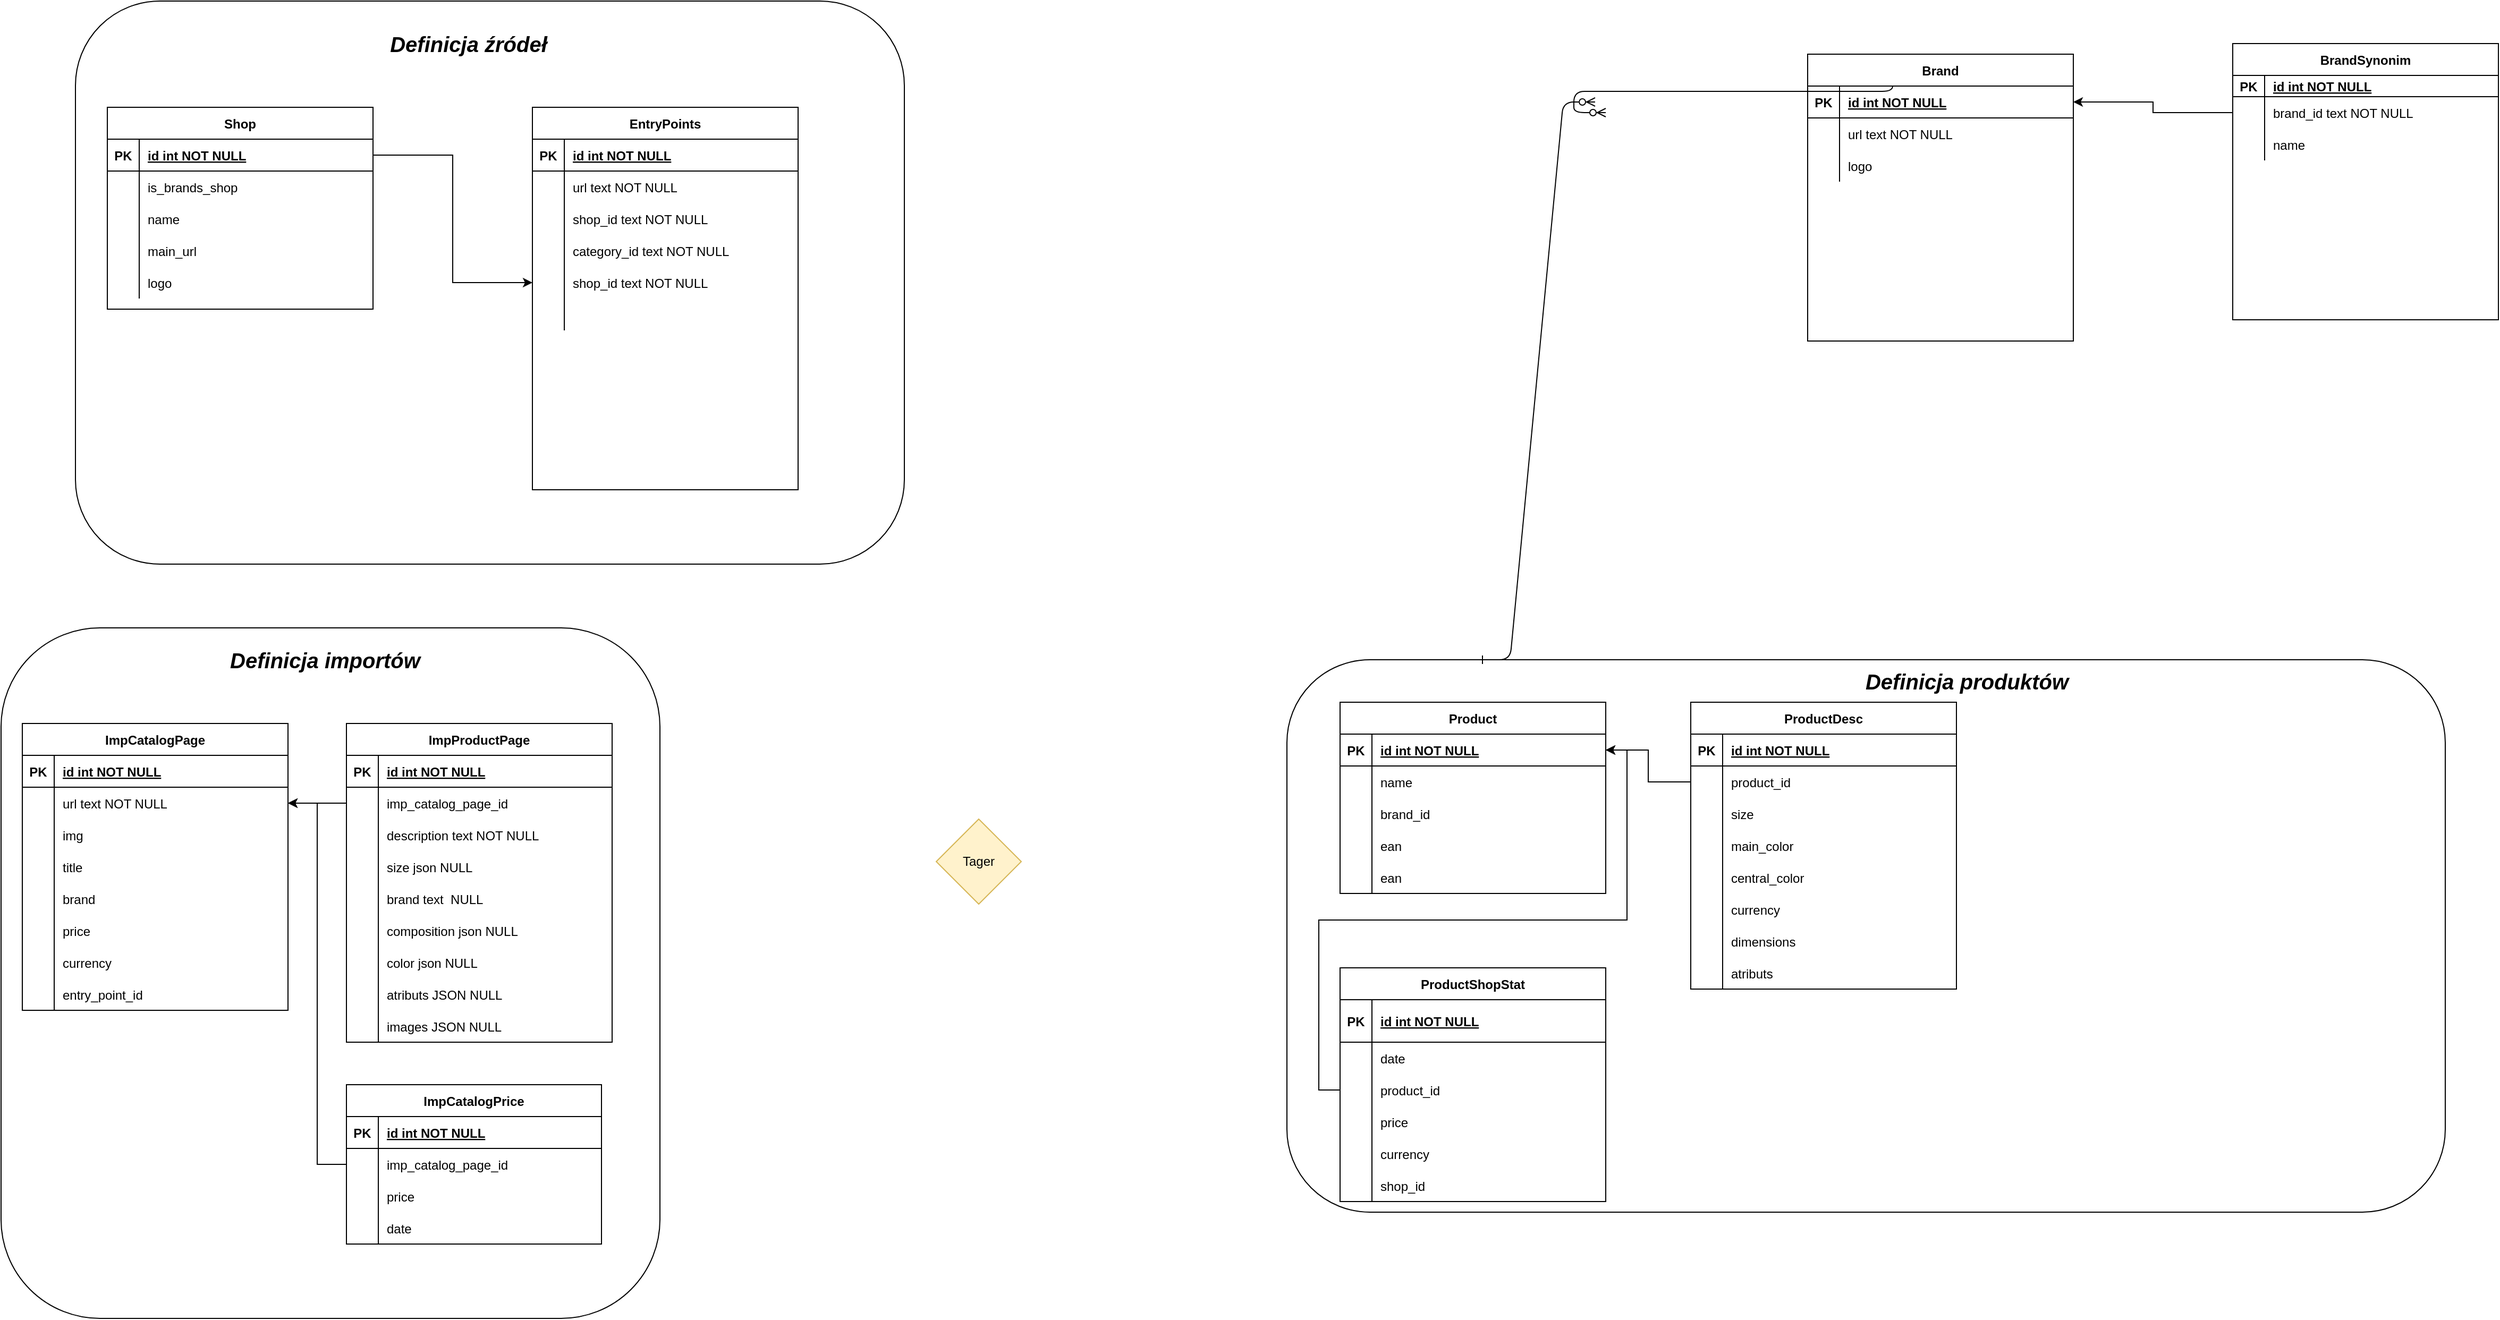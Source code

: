 <mxfile version="15.3.7" type="github">
  <diagram id="R2lEEEUBdFMjLlhIrx00" name="Page-1">
    <mxGraphModel dx="2620" dy="513" grid="1" gridSize="10" guides="1" tooltips="1" connect="1" arrows="1" fold="1" page="1" pageScale="1" pageWidth="850" pageHeight="1100" math="0" shadow="0" extFonts="Permanent Marker^https://fonts.googleapis.com/css?family=Permanent+Marker">
      <root>
        <mxCell id="0" />
        <mxCell id="1" parent="0" />
        <mxCell id="a1ID8f19kizUeE9LAfmJ-197" value="" style="rounded=1;whiteSpace=wrap;html=1;" vertex="1" parent="1">
          <mxGeometry x="160" y="720" width="1090" height="520" as="geometry" />
        </mxCell>
        <mxCell id="a1ID8f19kizUeE9LAfmJ-191" value="" style="rounded=1;whiteSpace=wrap;html=1;" vertex="1" parent="1">
          <mxGeometry x="-1050" y="690" width="620" height="650" as="geometry" />
        </mxCell>
        <mxCell id="a1ID8f19kizUeE9LAfmJ-78" value="" style="rounded=1;whiteSpace=wrap;html=1;" vertex="1" parent="1">
          <mxGeometry x="-980" y="100" width="780" height="530" as="geometry" />
        </mxCell>
        <mxCell id="C-vyLk0tnHw3VtMMgP7b-1" value="" style="edgeStyle=entityRelationEdgeStyle;endArrow=ERzeroToMany;startArrow=ERone;endFill=1;startFill=0;" parent="1" source="C-vyLk0tnHw3VtMMgP7b-24" edge="1">
          <mxGeometry width="100" height="100" relative="1" as="geometry">
            <mxPoint x="340" y="720" as="sourcePoint" />
            <mxPoint x="450" y="195" as="targetPoint" />
          </mxGeometry>
        </mxCell>
        <mxCell id="C-vyLk0tnHw3VtMMgP7b-12" value="" style="edgeStyle=entityRelationEdgeStyle;endArrow=ERzeroToMany;startArrow=ERone;endFill=1;startFill=0;" parent="1" target="C-vyLk0tnHw3VtMMgP7b-17" edge="1">
          <mxGeometry width="100" height="100" relative="1" as="geometry">
            <mxPoint x="700" y="165" as="sourcePoint" />
            <mxPoint x="460" y="205" as="targetPoint" />
          </mxGeometry>
        </mxCell>
        <mxCell id="a1ID8f19kizUeE9LAfmJ-1" value="EntryPoints" style="shape=table;startSize=30;container=1;collapsible=1;childLayout=tableLayout;fixedRows=1;rowLines=0;fontStyle=1;align=center;resizeLast=1;" vertex="1" parent="1">
          <mxGeometry x="-550" y="200" width="250" height="360" as="geometry" />
        </mxCell>
        <mxCell id="a1ID8f19kizUeE9LAfmJ-2" value="" style="shape=partialRectangle;collapsible=0;dropTarget=0;pointerEvents=0;fillColor=none;points=[[0,0.5],[1,0.5]];portConstraint=eastwest;top=0;left=0;right=0;bottom=1;" vertex="1" parent="a1ID8f19kizUeE9LAfmJ-1">
          <mxGeometry y="30" width="250" height="30" as="geometry" />
        </mxCell>
        <mxCell id="a1ID8f19kizUeE9LAfmJ-3" value="PK" style="shape=partialRectangle;overflow=hidden;connectable=0;fillColor=none;top=0;left=0;bottom=0;right=0;fontStyle=1;" vertex="1" parent="a1ID8f19kizUeE9LAfmJ-2">
          <mxGeometry width="30" height="30" as="geometry">
            <mxRectangle width="30" height="30" as="alternateBounds" />
          </mxGeometry>
        </mxCell>
        <mxCell id="a1ID8f19kizUeE9LAfmJ-4" value="id int NOT NULL " style="shape=partialRectangle;overflow=hidden;connectable=0;fillColor=none;top=0;left=0;bottom=0;right=0;align=left;spacingLeft=6;fontStyle=5;" vertex="1" parent="a1ID8f19kizUeE9LAfmJ-2">
          <mxGeometry x="30" width="220" height="30" as="geometry">
            <mxRectangle width="220" height="30" as="alternateBounds" />
          </mxGeometry>
        </mxCell>
        <mxCell id="a1ID8f19kizUeE9LAfmJ-5" value="" style="shape=partialRectangle;collapsible=0;dropTarget=0;pointerEvents=0;fillColor=none;points=[[0,0.5],[1,0.5]];portConstraint=eastwest;top=0;left=0;right=0;bottom=0;" vertex="1" parent="a1ID8f19kizUeE9LAfmJ-1">
          <mxGeometry y="60" width="250" height="30" as="geometry" />
        </mxCell>
        <mxCell id="a1ID8f19kizUeE9LAfmJ-6" value="" style="shape=partialRectangle;overflow=hidden;connectable=0;fillColor=none;top=0;left=0;bottom=0;right=0;" vertex="1" parent="a1ID8f19kizUeE9LAfmJ-5">
          <mxGeometry width="30" height="30" as="geometry">
            <mxRectangle width="30" height="30" as="alternateBounds" />
          </mxGeometry>
        </mxCell>
        <mxCell id="a1ID8f19kizUeE9LAfmJ-7" value="url text NOT NULL" style="shape=partialRectangle;overflow=hidden;connectable=0;fillColor=none;top=0;left=0;bottom=0;right=0;align=left;spacingLeft=6;" vertex="1" parent="a1ID8f19kizUeE9LAfmJ-5">
          <mxGeometry x="30" width="220" height="30" as="geometry">
            <mxRectangle width="220" height="30" as="alternateBounds" />
          </mxGeometry>
        </mxCell>
        <mxCell id="a1ID8f19kizUeE9LAfmJ-8" value="" style="shape=partialRectangle;collapsible=0;dropTarget=0;pointerEvents=0;fillColor=none;points=[[0,0.5],[1,0.5]];portConstraint=eastwest;top=0;left=0;right=0;bottom=0;" vertex="1" parent="a1ID8f19kizUeE9LAfmJ-1">
          <mxGeometry y="90" width="250" height="30" as="geometry" />
        </mxCell>
        <mxCell id="a1ID8f19kizUeE9LAfmJ-9" value="" style="shape=partialRectangle;overflow=hidden;connectable=0;fillColor=none;top=0;left=0;bottom=0;right=0;" vertex="1" parent="a1ID8f19kizUeE9LAfmJ-8">
          <mxGeometry width="30" height="30" as="geometry">
            <mxRectangle width="30" height="30" as="alternateBounds" />
          </mxGeometry>
        </mxCell>
        <mxCell id="a1ID8f19kizUeE9LAfmJ-10" value="shop_id text NOT NULL" style="shape=partialRectangle;overflow=hidden;connectable=0;fillColor=none;top=0;left=0;bottom=0;right=0;align=left;spacingLeft=6;" vertex="1" parent="a1ID8f19kizUeE9LAfmJ-8">
          <mxGeometry x="30" width="220" height="30" as="geometry">
            <mxRectangle width="220" height="30" as="alternateBounds" />
          </mxGeometry>
        </mxCell>
        <mxCell id="a1ID8f19kizUeE9LAfmJ-11" value="" style="shape=partialRectangle;collapsible=0;dropTarget=0;pointerEvents=0;fillColor=none;points=[[0,0.5],[1,0.5]];portConstraint=eastwest;top=0;left=0;right=0;bottom=0;" vertex="1" parent="a1ID8f19kizUeE9LAfmJ-1">
          <mxGeometry y="120" width="250" height="30" as="geometry" />
        </mxCell>
        <mxCell id="a1ID8f19kizUeE9LAfmJ-12" value="" style="shape=partialRectangle;overflow=hidden;connectable=0;fillColor=none;top=0;left=0;bottom=0;right=0;" vertex="1" parent="a1ID8f19kizUeE9LAfmJ-11">
          <mxGeometry width="30" height="30" as="geometry">
            <mxRectangle width="30" height="30" as="alternateBounds" />
          </mxGeometry>
        </mxCell>
        <mxCell id="a1ID8f19kizUeE9LAfmJ-13" value="category_id text NOT NULL" style="shape=partialRectangle;overflow=hidden;connectable=0;fillColor=none;top=0;left=0;bottom=0;right=0;align=left;spacingLeft=6;" vertex="1" parent="a1ID8f19kizUeE9LAfmJ-11">
          <mxGeometry x="30" width="220" height="30" as="geometry">
            <mxRectangle width="220" height="30" as="alternateBounds" />
          </mxGeometry>
        </mxCell>
        <mxCell id="a1ID8f19kizUeE9LAfmJ-66" value="" style="shape=partialRectangle;collapsible=0;dropTarget=0;pointerEvents=0;fillColor=none;points=[[0,0.5],[1,0.5]];portConstraint=eastwest;top=0;left=0;right=0;bottom=0;" vertex="1" parent="a1ID8f19kizUeE9LAfmJ-1">
          <mxGeometry y="150" width="250" height="30" as="geometry" />
        </mxCell>
        <mxCell id="a1ID8f19kizUeE9LAfmJ-67" value="" style="shape=partialRectangle;overflow=hidden;connectable=0;fillColor=none;top=0;left=0;bottom=0;right=0;" vertex="1" parent="a1ID8f19kizUeE9LAfmJ-66">
          <mxGeometry width="30" height="30" as="geometry">
            <mxRectangle width="30" height="30" as="alternateBounds" />
          </mxGeometry>
        </mxCell>
        <mxCell id="a1ID8f19kizUeE9LAfmJ-68" value="shop_id text NOT NULL" style="shape=partialRectangle;overflow=hidden;connectable=0;fillColor=none;top=0;left=0;bottom=0;right=0;align=left;spacingLeft=6;" vertex="1" parent="a1ID8f19kizUeE9LAfmJ-66">
          <mxGeometry x="30" width="220" height="30" as="geometry">
            <mxRectangle width="220" height="30" as="alternateBounds" />
          </mxGeometry>
        </mxCell>
        <mxCell id="a1ID8f19kizUeE9LAfmJ-69" value="" style="shape=partialRectangle;collapsible=0;dropTarget=0;pointerEvents=0;fillColor=none;points=[[0,0.5],[1,0.5]];portConstraint=eastwest;top=0;left=0;right=0;bottom=0;" vertex="1" parent="a1ID8f19kizUeE9LAfmJ-1">
          <mxGeometry y="180" width="250" height="30" as="geometry" />
        </mxCell>
        <mxCell id="a1ID8f19kizUeE9LAfmJ-70" value="" style="shape=partialRectangle;overflow=hidden;connectable=0;fillColor=none;top=0;left=0;bottom=0;right=0;" vertex="1" parent="a1ID8f19kizUeE9LAfmJ-69">
          <mxGeometry width="30" height="30" as="geometry">
            <mxRectangle width="30" height="30" as="alternateBounds" />
          </mxGeometry>
        </mxCell>
        <mxCell id="a1ID8f19kizUeE9LAfmJ-71" value="" style="shape=partialRectangle;overflow=hidden;connectable=0;fillColor=none;top=0;left=0;bottom=0;right=0;align=left;spacingLeft=6;" vertex="1" parent="a1ID8f19kizUeE9LAfmJ-69">
          <mxGeometry x="30" width="220" height="30" as="geometry">
            <mxRectangle width="220" height="30" as="alternateBounds" />
          </mxGeometry>
        </mxCell>
        <mxCell id="a1ID8f19kizUeE9LAfmJ-14" value="ImpCatalogPage" style="shape=table;startSize=30;container=1;collapsible=1;childLayout=tableLayout;fixedRows=1;rowLines=0;fontStyle=1;align=center;resizeLast=1;" vertex="1" parent="1">
          <mxGeometry x="-1030" y="780" width="250" height="270" as="geometry" />
        </mxCell>
        <mxCell id="a1ID8f19kizUeE9LAfmJ-15" value="" style="shape=partialRectangle;collapsible=0;dropTarget=0;pointerEvents=0;fillColor=none;points=[[0,0.5],[1,0.5]];portConstraint=eastwest;top=0;left=0;right=0;bottom=1;" vertex="1" parent="a1ID8f19kizUeE9LAfmJ-14">
          <mxGeometry y="30" width="250" height="30" as="geometry" />
        </mxCell>
        <mxCell id="a1ID8f19kizUeE9LAfmJ-16" value="PK" style="shape=partialRectangle;overflow=hidden;connectable=0;fillColor=none;top=0;left=0;bottom=0;right=0;fontStyle=1;" vertex="1" parent="a1ID8f19kizUeE9LAfmJ-15">
          <mxGeometry width="30" height="30" as="geometry">
            <mxRectangle width="30" height="30" as="alternateBounds" />
          </mxGeometry>
        </mxCell>
        <mxCell id="a1ID8f19kizUeE9LAfmJ-17" value="id int NOT NULL " style="shape=partialRectangle;overflow=hidden;connectable=0;fillColor=none;top=0;left=0;bottom=0;right=0;align=left;spacingLeft=6;fontStyle=5;" vertex="1" parent="a1ID8f19kizUeE9LAfmJ-15">
          <mxGeometry x="30" width="220" height="30" as="geometry">
            <mxRectangle width="220" height="30" as="alternateBounds" />
          </mxGeometry>
        </mxCell>
        <mxCell id="a1ID8f19kizUeE9LAfmJ-18" value="" style="shape=partialRectangle;collapsible=0;dropTarget=0;pointerEvents=0;fillColor=none;points=[[0,0.5],[1,0.5]];portConstraint=eastwest;top=0;left=0;right=0;bottom=0;" vertex="1" parent="a1ID8f19kizUeE9LAfmJ-14">
          <mxGeometry y="60" width="250" height="30" as="geometry" />
        </mxCell>
        <mxCell id="a1ID8f19kizUeE9LAfmJ-19" value="" style="shape=partialRectangle;overflow=hidden;connectable=0;fillColor=none;top=0;left=0;bottom=0;right=0;" vertex="1" parent="a1ID8f19kizUeE9LAfmJ-18">
          <mxGeometry width="30" height="30" as="geometry">
            <mxRectangle width="30" height="30" as="alternateBounds" />
          </mxGeometry>
        </mxCell>
        <mxCell id="a1ID8f19kizUeE9LAfmJ-20" value="url text NOT NULL" style="shape=partialRectangle;overflow=hidden;connectable=0;fillColor=none;top=0;left=0;bottom=0;right=0;align=left;spacingLeft=6;" vertex="1" parent="a1ID8f19kizUeE9LAfmJ-18">
          <mxGeometry x="30" width="220" height="30" as="geometry">
            <mxRectangle width="220" height="30" as="alternateBounds" />
          </mxGeometry>
        </mxCell>
        <mxCell id="a1ID8f19kizUeE9LAfmJ-21" value="" style="shape=partialRectangle;collapsible=0;dropTarget=0;pointerEvents=0;fillColor=none;points=[[0,0.5],[1,0.5]];portConstraint=eastwest;top=0;left=0;right=0;bottom=0;" vertex="1" parent="a1ID8f19kizUeE9LAfmJ-14">
          <mxGeometry y="90" width="250" height="30" as="geometry" />
        </mxCell>
        <mxCell id="a1ID8f19kizUeE9LAfmJ-22" value="" style="shape=partialRectangle;overflow=hidden;connectable=0;fillColor=none;top=0;left=0;bottom=0;right=0;" vertex="1" parent="a1ID8f19kizUeE9LAfmJ-21">
          <mxGeometry width="30" height="30" as="geometry">
            <mxRectangle width="30" height="30" as="alternateBounds" />
          </mxGeometry>
        </mxCell>
        <mxCell id="a1ID8f19kizUeE9LAfmJ-23" value="img" style="shape=partialRectangle;overflow=hidden;connectable=0;fillColor=none;top=0;left=0;bottom=0;right=0;align=left;spacingLeft=6;" vertex="1" parent="a1ID8f19kizUeE9LAfmJ-21">
          <mxGeometry x="30" width="220" height="30" as="geometry">
            <mxRectangle width="220" height="30" as="alternateBounds" />
          </mxGeometry>
        </mxCell>
        <mxCell id="a1ID8f19kizUeE9LAfmJ-24" value="" style="shape=partialRectangle;collapsible=0;dropTarget=0;pointerEvents=0;fillColor=none;points=[[0,0.5],[1,0.5]];portConstraint=eastwest;top=0;left=0;right=0;bottom=0;" vertex="1" parent="a1ID8f19kizUeE9LAfmJ-14">
          <mxGeometry y="120" width="250" height="30" as="geometry" />
        </mxCell>
        <mxCell id="a1ID8f19kizUeE9LAfmJ-25" value="" style="shape=partialRectangle;overflow=hidden;connectable=0;fillColor=none;top=0;left=0;bottom=0;right=0;" vertex="1" parent="a1ID8f19kizUeE9LAfmJ-24">
          <mxGeometry width="30" height="30" as="geometry">
            <mxRectangle width="30" height="30" as="alternateBounds" />
          </mxGeometry>
        </mxCell>
        <mxCell id="a1ID8f19kizUeE9LAfmJ-26" value="title" style="shape=partialRectangle;overflow=hidden;connectable=0;fillColor=none;top=0;left=0;bottom=0;right=0;align=left;spacingLeft=6;" vertex="1" parent="a1ID8f19kizUeE9LAfmJ-24">
          <mxGeometry x="30" width="220" height="30" as="geometry">
            <mxRectangle width="220" height="30" as="alternateBounds" />
          </mxGeometry>
        </mxCell>
        <mxCell id="a1ID8f19kizUeE9LAfmJ-121" value="" style="shape=partialRectangle;collapsible=0;dropTarget=0;pointerEvents=0;fillColor=none;points=[[0,0.5],[1,0.5]];portConstraint=eastwest;top=0;left=0;right=0;bottom=0;" vertex="1" parent="a1ID8f19kizUeE9LAfmJ-14">
          <mxGeometry y="150" width="250" height="30" as="geometry" />
        </mxCell>
        <mxCell id="a1ID8f19kizUeE9LAfmJ-122" value="" style="shape=partialRectangle;overflow=hidden;connectable=0;fillColor=none;top=0;left=0;bottom=0;right=0;" vertex="1" parent="a1ID8f19kizUeE9LAfmJ-121">
          <mxGeometry width="30" height="30" as="geometry">
            <mxRectangle width="30" height="30" as="alternateBounds" />
          </mxGeometry>
        </mxCell>
        <mxCell id="a1ID8f19kizUeE9LAfmJ-123" value="brand" style="shape=partialRectangle;overflow=hidden;connectable=0;fillColor=none;top=0;left=0;bottom=0;right=0;align=left;spacingLeft=6;" vertex="1" parent="a1ID8f19kizUeE9LAfmJ-121">
          <mxGeometry x="30" width="220" height="30" as="geometry">
            <mxRectangle width="220" height="30" as="alternateBounds" />
          </mxGeometry>
        </mxCell>
        <mxCell id="a1ID8f19kizUeE9LAfmJ-124" value="" style="shape=partialRectangle;collapsible=0;dropTarget=0;pointerEvents=0;fillColor=none;points=[[0,0.5],[1,0.5]];portConstraint=eastwest;top=0;left=0;right=0;bottom=0;" vertex="1" parent="a1ID8f19kizUeE9LAfmJ-14">
          <mxGeometry y="180" width="250" height="30" as="geometry" />
        </mxCell>
        <mxCell id="a1ID8f19kizUeE9LAfmJ-125" value="" style="shape=partialRectangle;overflow=hidden;connectable=0;fillColor=none;top=0;left=0;bottom=0;right=0;" vertex="1" parent="a1ID8f19kizUeE9LAfmJ-124">
          <mxGeometry width="30" height="30" as="geometry">
            <mxRectangle width="30" height="30" as="alternateBounds" />
          </mxGeometry>
        </mxCell>
        <mxCell id="a1ID8f19kizUeE9LAfmJ-126" value="price" style="shape=partialRectangle;overflow=hidden;connectable=0;fillColor=none;top=0;left=0;bottom=0;right=0;align=left;spacingLeft=6;" vertex="1" parent="a1ID8f19kizUeE9LAfmJ-124">
          <mxGeometry x="30" width="220" height="30" as="geometry">
            <mxRectangle width="220" height="30" as="alternateBounds" />
          </mxGeometry>
        </mxCell>
        <mxCell id="a1ID8f19kizUeE9LAfmJ-127" value="" style="shape=partialRectangle;collapsible=0;dropTarget=0;pointerEvents=0;fillColor=none;points=[[0,0.5],[1,0.5]];portConstraint=eastwest;top=0;left=0;right=0;bottom=0;" vertex="1" parent="a1ID8f19kizUeE9LAfmJ-14">
          <mxGeometry y="210" width="250" height="30" as="geometry" />
        </mxCell>
        <mxCell id="a1ID8f19kizUeE9LAfmJ-128" value="" style="shape=partialRectangle;overflow=hidden;connectable=0;fillColor=none;top=0;left=0;bottom=0;right=0;" vertex="1" parent="a1ID8f19kizUeE9LAfmJ-127">
          <mxGeometry width="30" height="30" as="geometry">
            <mxRectangle width="30" height="30" as="alternateBounds" />
          </mxGeometry>
        </mxCell>
        <mxCell id="a1ID8f19kizUeE9LAfmJ-129" value="currency" style="shape=partialRectangle;overflow=hidden;connectable=0;fillColor=none;top=0;left=0;bottom=0;right=0;align=left;spacingLeft=6;" vertex="1" parent="a1ID8f19kizUeE9LAfmJ-127">
          <mxGeometry x="30" width="220" height="30" as="geometry">
            <mxRectangle width="220" height="30" as="alternateBounds" />
          </mxGeometry>
        </mxCell>
        <mxCell id="a1ID8f19kizUeE9LAfmJ-130" value="" style="shape=partialRectangle;collapsible=0;dropTarget=0;pointerEvents=0;fillColor=none;points=[[0,0.5],[1,0.5]];portConstraint=eastwest;top=0;left=0;right=0;bottom=0;" vertex="1" parent="a1ID8f19kizUeE9LAfmJ-14">
          <mxGeometry y="240" width="250" height="30" as="geometry" />
        </mxCell>
        <mxCell id="a1ID8f19kizUeE9LAfmJ-131" value="" style="shape=partialRectangle;overflow=hidden;connectable=0;fillColor=none;top=0;left=0;bottom=0;right=0;" vertex="1" parent="a1ID8f19kizUeE9LAfmJ-130">
          <mxGeometry width="30" height="30" as="geometry">
            <mxRectangle width="30" height="30" as="alternateBounds" />
          </mxGeometry>
        </mxCell>
        <mxCell id="a1ID8f19kizUeE9LAfmJ-132" value="entry_point_id" style="shape=partialRectangle;overflow=hidden;connectable=0;fillColor=none;top=0;left=0;bottom=0;right=0;align=left;spacingLeft=6;" vertex="1" parent="a1ID8f19kizUeE9LAfmJ-130">
          <mxGeometry x="30" width="220" height="30" as="geometry">
            <mxRectangle width="220" height="30" as="alternateBounds" />
          </mxGeometry>
        </mxCell>
        <mxCell id="a1ID8f19kizUeE9LAfmJ-27" value="Brand" style="shape=table;startSize=30;container=1;collapsible=1;childLayout=tableLayout;fixedRows=1;rowLines=0;fontStyle=1;align=center;resizeLast=1;" vertex="1" parent="1">
          <mxGeometry x="650" y="150" width="250" height="270" as="geometry" />
        </mxCell>
        <mxCell id="a1ID8f19kizUeE9LAfmJ-28" value="" style="shape=partialRectangle;collapsible=0;dropTarget=0;pointerEvents=0;fillColor=none;points=[[0,0.5],[1,0.5]];portConstraint=eastwest;top=0;left=0;right=0;bottom=1;" vertex="1" parent="a1ID8f19kizUeE9LAfmJ-27">
          <mxGeometry y="30" width="250" height="30" as="geometry" />
        </mxCell>
        <mxCell id="a1ID8f19kizUeE9LAfmJ-29" value="PK" style="shape=partialRectangle;overflow=hidden;connectable=0;fillColor=none;top=0;left=0;bottom=0;right=0;fontStyle=1;" vertex="1" parent="a1ID8f19kizUeE9LAfmJ-28">
          <mxGeometry width="30" height="30" as="geometry">
            <mxRectangle width="30" height="30" as="alternateBounds" />
          </mxGeometry>
        </mxCell>
        <mxCell id="a1ID8f19kizUeE9LAfmJ-30" value="id int NOT NULL " style="shape=partialRectangle;overflow=hidden;connectable=0;fillColor=none;top=0;left=0;bottom=0;right=0;align=left;spacingLeft=6;fontStyle=5;" vertex="1" parent="a1ID8f19kizUeE9LAfmJ-28">
          <mxGeometry x="30" width="220" height="30" as="geometry">
            <mxRectangle width="220" height="30" as="alternateBounds" />
          </mxGeometry>
        </mxCell>
        <mxCell id="a1ID8f19kizUeE9LAfmJ-31" value="" style="shape=partialRectangle;collapsible=0;dropTarget=0;pointerEvents=0;fillColor=none;points=[[0,0.5],[1,0.5]];portConstraint=eastwest;top=0;left=0;right=0;bottom=0;" vertex="1" parent="a1ID8f19kizUeE9LAfmJ-27">
          <mxGeometry y="60" width="250" height="30" as="geometry" />
        </mxCell>
        <mxCell id="a1ID8f19kizUeE9LAfmJ-32" value="" style="shape=partialRectangle;overflow=hidden;connectable=0;fillColor=none;top=0;left=0;bottom=0;right=0;" vertex="1" parent="a1ID8f19kizUeE9LAfmJ-31">
          <mxGeometry width="30" height="30" as="geometry">
            <mxRectangle width="30" height="30" as="alternateBounds" />
          </mxGeometry>
        </mxCell>
        <mxCell id="a1ID8f19kizUeE9LAfmJ-33" value="url text NOT NULL" style="shape=partialRectangle;overflow=hidden;connectable=0;fillColor=none;top=0;left=0;bottom=0;right=0;align=left;spacingLeft=6;" vertex="1" parent="a1ID8f19kizUeE9LAfmJ-31">
          <mxGeometry x="30" width="220" height="30" as="geometry">
            <mxRectangle width="220" height="30" as="alternateBounds" />
          </mxGeometry>
        </mxCell>
        <mxCell id="a1ID8f19kizUeE9LAfmJ-34" value="" style="shape=partialRectangle;collapsible=0;dropTarget=0;pointerEvents=0;fillColor=none;points=[[0,0.5],[1,0.5]];portConstraint=eastwest;top=0;left=0;right=0;bottom=0;" vertex="1" parent="a1ID8f19kizUeE9LAfmJ-27">
          <mxGeometry y="90" width="250" height="30" as="geometry" />
        </mxCell>
        <mxCell id="a1ID8f19kizUeE9LAfmJ-35" value="" style="shape=partialRectangle;overflow=hidden;connectable=0;fillColor=none;top=0;left=0;bottom=0;right=0;" vertex="1" parent="a1ID8f19kizUeE9LAfmJ-34">
          <mxGeometry width="30" height="30" as="geometry">
            <mxRectangle width="30" height="30" as="alternateBounds" />
          </mxGeometry>
        </mxCell>
        <mxCell id="a1ID8f19kizUeE9LAfmJ-36" value="logo" style="shape=partialRectangle;overflow=hidden;connectable=0;fillColor=none;top=0;left=0;bottom=0;right=0;align=left;spacingLeft=6;" vertex="1" parent="a1ID8f19kizUeE9LAfmJ-34">
          <mxGeometry x="30" width="220" height="30" as="geometry">
            <mxRectangle width="220" height="30" as="alternateBounds" />
          </mxGeometry>
        </mxCell>
        <mxCell id="a1ID8f19kizUeE9LAfmJ-44" value="BrandSynonim" style="shape=table;startSize=30;container=1;collapsible=1;childLayout=tableLayout;fixedRows=1;rowLines=0;fontStyle=1;align=center;resizeLast=1;" vertex="1" parent="1">
          <mxGeometry x="1050" y="140" width="250" height="260" as="geometry" />
        </mxCell>
        <mxCell id="a1ID8f19kizUeE9LAfmJ-45" value="" style="shape=partialRectangle;collapsible=0;dropTarget=0;pointerEvents=0;fillColor=none;points=[[0,0.5],[1,0.5]];portConstraint=eastwest;top=0;left=0;right=0;bottom=1;" vertex="1" parent="a1ID8f19kizUeE9LAfmJ-44">
          <mxGeometry y="30" width="250" height="20" as="geometry" />
        </mxCell>
        <mxCell id="a1ID8f19kizUeE9LAfmJ-46" value="PK" style="shape=partialRectangle;overflow=hidden;connectable=0;fillColor=none;top=0;left=0;bottom=0;right=0;fontStyle=1;" vertex="1" parent="a1ID8f19kizUeE9LAfmJ-45">
          <mxGeometry width="30" height="20" as="geometry">
            <mxRectangle width="30" height="20" as="alternateBounds" />
          </mxGeometry>
        </mxCell>
        <mxCell id="a1ID8f19kizUeE9LAfmJ-47" value="id int NOT NULL " style="shape=partialRectangle;overflow=hidden;connectable=0;fillColor=none;top=0;left=0;bottom=0;right=0;align=left;spacingLeft=6;fontStyle=5;" vertex="1" parent="a1ID8f19kizUeE9LAfmJ-45">
          <mxGeometry x="30" width="220" height="20" as="geometry">
            <mxRectangle width="220" height="20" as="alternateBounds" />
          </mxGeometry>
        </mxCell>
        <mxCell id="a1ID8f19kizUeE9LAfmJ-48" value="" style="shape=partialRectangle;collapsible=0;dropTarget=0;pointerEvents=0;fillColor=none;points=[[0,0.5],[1,0.5]];portConstraint=eastwest;top=0;left=0;right=0;bottom=0;" vertex="1" parent="a1ID8f19kizUeE9LAfmJ-44">
          <mxGeometry y="50" width="250" height="30" as="geometry" />
        </mxCell>
        <mxCell id="a1ID8f19kizUeE9LAfmJ-49" value="" style="shape=partialRectangle;overflow=hidden;connectable=0;fillColor=none;top=0;left=0;bottom=0;right=0;" vertex="1" parent="a1ID8f19kizUeE9LAfmJ-48">
          <mxGeometry width="30" height="30" as="geometry">
            <mxRectangle width="30" height="30" as="alternateBounds" />
          </mxGeometry>
        </mxCell>
        <mxCell id="a1ID8f19kizUeE9LAfmJ-50" value="brand_id text NOT NULL" style="shape=partialRectangle;overflow=hidden;connectable=0;fillColor=none;top=0;left=0;bottom=0;right=0;align=left;spacingLeft=6;" vertex="1" parent="a1ID8f19kizUeE9LAfmJ-48">
          <mxGeometry x="30" width="220" height="30" as="geometry">
            <mxRectangle width="220" height="30" as="alternateBounds" />
          </mxGeometry>
        </mxCell>
        <mxCell id="a1ID8f19kizUeE9LAfmJ-51" value="" style="shape=partialRectangle;collapsible=0;dropTarget=0;pointerEvents=0;fillColor=none;points=[[0,0.5],[1,0.5]];portConstraint=eastwest;top=0;left=0;right=0;bottom=0;" vertex="1" parent="a1ID8f19kizUeE9LAfmJ-44">
          <mxGeometry y="80" width="250" height="30" as="geometry" />
        </mxCell>
        <mxCell id="a1ID8f19kizUeE9LAfmJ-52" value="" style="shape=partialRectangle;overflow=hidden;connectable=0;fillColor=none;top=0;left=0;bottom=0;right=0;" vertex="1" parent="a1ID8f19kizUeE9LAfmJ-51">
          <mxGeometry width="30" height="30" as="geometry">
            <mxRectangle width="30" height="30" as="alternateBounds" />
          </mxGeometry>
        </mxCell>
        <mxCell id="a1ID8f19kizUeE9LAfmJ-53" value="name" style="shape=partialRectangle;overflow=hidden;connectable=0;fillColor=none;top=0;left=0;bottom=0;right=0;align=left;spacingLeft=6;" vertex="1" parent="a1ID8f19kizUeE9LAfmJ-51">
          <mxGeometry x="30" width="220" height="30" as="geometry">
            <mxRectangle width="220" height="30" as="alternateBounds" />
          </mxGeometry>
        </mxCell>
        <mxCell id="a1ID8f19kizUeE9LAfmJ-54" style="edgeStyle=orthogonalEdgeStyle;rounded=0;orthogonalLoop=1;jettySize=auto;html=1;entryX=1;entryY=0.5;entryDx=0;entryDy=0;" edge="1" parent="1" source="a1ID8f19kizUeE9LAfmJ-48" target="a1ID8f19kizUeE9LAfmJ-28">
          <mxGeometry relative="1" as="geometry" />
        </mxCell>
        <mxCell id="a1ID8f19kizUeE9LAfmJ-55" value="Shop" style="shape=table;startSize=30;container=1;collapsible=1;childLayout=tableLayout;fixedRows=1;rowLines=0;fontStyle=1;align=center;resizeLast=1;" vertex="1" parent="1">
          <mxGeometry x="-950" y="200" width="250" height="190" as="geometry" />
        </mxCell>
        <mxCell id="a1ID8f19kizUeE9LAfmJ-56" value="" style="shape=partialRectangle;collapsible=0;dropTarget=0;pointerEvents=0;fillColor=none;points=[[0,0.5],[1,0.5]];portConstraint=eastwest;top=0;left=0;right=0;bottom=1;" vertex="1" parent="a1ID8f19kizUeE9LAfmJ-55">
          <mxGeometry y="30" width="250" height="30" as="geometry" />
        </mxCell>
        <mxCell id="a1ID8f19kizUeE9LAfmJ-57" value="PK" style="shape=partialRectangle;overflow=hidden;connectable=0;fillColor=none;top=0;left=0;bottom=0;right=0;fontStyle=1;" vertex="1" parent="a1ID8f19kizUeE9LAfmJ-56">
          <mxGeometry width="30" height="30" as="geometry">
            <mxRectangle width="30" height="30" as="alternateBounds" />
          </mxGeometry>
        </mxCell>
        <mxCell id="a1ID8f19kizUeE9LAfmJ-58" value="id int NOT NULL " style="shape=partialRectangle;overflow=hidden;connectable=0;fillColor=none;top=0;left=0;bottom=0;right=0;align=left;spacingLeft=6;fontStyle=5;" vertex="1" parent="a1ID8f19kizUeE9LAfmJ-56">
          <mxGeometry x="30" width="220" height="30" as="geometry">
            <mxRectangle width="220" height="30" as="alternateBounds" />
          </mxGeometry>
        </mxCell>
        <mxCell id="a1ID8f19kizUeE9LAfmJ-59" value="" style="shape=partialRectangle;collapsible=0;dropTarget=0;pointerEvents=0;fillColor=none;points=[[0,0.5],[1,0.5]];portConstraint=eastwest;top=0;left=0;right=0;bottom=0;" vertex="1" parent="a1ID8f19kizUeE9LAfmJ-55">
          <mxGeometry y="60" width="250" height="30" as="geometry" />
        </mxCell>
        <mxCell id="a1ID8f19kizUeE9LAfmJ-60" value="" style="shape=partialRectangle;overflow=hidden;connectable=0;fillColor=none;top=0;left=0;bottom=0;right=0;" vertex="1" parent="a1ID8f19kizUeE9LAfmJ-59">
          <mxGeometry width="30" height="30" as="geometry">
            <mxRectangle width="30" height="30" as="alternateBounds" />
          </mxGeometry>
        </mxCell>
        <mxCell id="a1ID8f19kizUeE9LAfmJ-61" value="is_brands_shop" style="shape=partialRectangle;overflow=hidden;connectable=0;fillColor=none;top=0;left=0;bottom=0;right=0;align=left;spacingLeft=6;" vertex="1" parent="a1ID8f19kizUeE9LAfmJ-59">
          <mxGeometry x="30" width="220" height="30" as="geometry">
            <mxRectangle width="220" height="30" as="alternateBounds" />
          </mxGeometry>
        </mxCell>
        <mxCell id="a1ID8f19kizUeE9LAfmJ-62" value="" style="shape=partialRectangle;collapsible=0;dropTarget=0;pointerEvents=0;fillColor=none;points=[[0,0.5],[1,0.5]];portConstraint=eastwest;top=0;left=0;right=0;bottom=0;" vertex="1" parent="a1ID8f19kizUeE9LAfmJ-55">
          <mxGeometry y="90" width="250" height="30" as="geometry" />
        </mxCell>
        <mxCell id="a1ID8f19kizUeE9LAfmJ-63" value="" style="shape=partialRectangle;overflow=hidden;connectable=0;fillColor=none;top=0;left=0;bottom=0;right=0;" vertex="1" parent="a1ID8f19kizUeE9LAfmJ-62">
          <mxGeometry width="30" height="30" as="geometry">
            <mxRectangle width="30" height="30" as="alternateBounds" />
          </mxGeometry>
        </mxCell>
        <mxCell id="a1ID8f19kizUeE9LAfmJ-64" value="name" style="shape=partialRectangle;overflow=hidden;connectable=0;fillColor=none;top=0;left=0;bottom=0;right=0;align=left;spacingLeft=6;" vertex="1" parent="a1ID8f19kizUeE9LAfmJ-62">
          <mxGeometry x="30" width="220" height="30" as="geometry">
            <mxRectangle width="220" height="30" as="alternateBounds" />
          </mxGeometry>
        </mxCell>
        <mxCell id="a1ID8f19kizUeE9LAfmJ-72" value="" style="shape=partialRectangle;collapsible=0;dropTarget=0;pointerEvents=0;fillColor=none;points=[[0,0.5],[1,0.5]];portConstraint=eastwest;top=0;left=0;right=0;bottom=0;" vertex="1" parent="a1ID8f19kizUeE9LAfmJ-55">
          <mxGeometry y="120" width="250" height="30" as="geometry" />
        </mxCell>
        <mxCell id="a1ID8f19kizUeE9LAfmJ-73" value="" style="shape=partialRectangle;overflow=hidden;connectable=0;fillColor=none;top=0;left=0;bottom=0;right=0;" vertex="1" parent="a1ID8f19kizUeE9LAfmJ-72">
          <mxGeometry width="30" height="30" as="geometry">
            <mxRectangle width="30" height="30" as="alternateBounds" />
          </mxGeometry>
        </mxCell>
        <mxCell id="a1ID8f19kizUeE9LAfmJ-74" value="main_url" style="shape=partialRectangle;overflow=hidden;connectable=0;fillColor=none;top=0;left=0;bottom=0;right=0;align=left;spacingLeft=6;" vertex="1" parent="a1ID8f19kizUeE9LAfmJ-72">
          <mxGeometry x="30" width="220" height="30" as="geometry">
            <mxRectangle width="220" height="30" as="alternateBounds" />
          </mxGeometry>
        </mxCell>
        <mxCell id="a1ID8f19kizUeE9LAfmJ-75" value="" style="shape=partialRectangle;collapsible=0;dropTarget=0;pointerEvents=0;fillColor=none;points=[[0,0.5],[1,0.5]];portConstraint=eastwest;top=0;left=0;right=0;bottom=0;" vertex="1" parent="a1ID8f19kizUeE9LAfmJ-55">
          <mxGeometry y="150" width="250" height="30" as="geometry" />
        </mxCell>
        <mxCell id="a1ID8f19kizUeE9LAfmJ-76" value="" style="shape=partialRectangle;overflow=hidden;connectable=0;fillColor=none;top=0;left=0;bottom=0;right=0;" vertex="1" parent="a1ID8f19kizUeE9LAfmJ-75">
          <mxGeometry width="30" height="30" as="geometry">
            <mxRectangle width="30" height="30" as="alternateBounds" />
          </mxGeometry>
        </mxCell>
        <mxCell id="a1ID8f19kizUeE9LAfmJ-77" value="logo" style="shape=partialRectangle;overflow=hidden;connectable=0;fillColor=none;top=0;left=0;bottom=0;right=0;align=left;spacingLeft=6;" vertex="1" parent="a1ID8f19kizUeE9LAfmJ-75">
          <mxGeometry x="30" width="220" height="30" as="geometry">
            <mxRectangle width="220" height="30" as="alternateBounds" />
          </mxGeometry>
        </mxCell>
        <mxCell id="a1ID8f19kizUeE9LAfmJ-65" style="edgeStyle=orthogonalEdgeStyle;rounded=0;orthogonalLoop=1;jettySize=auto;html=1;entryX=0;entryY=0.5;entryDx=0;entryDy=0;" edge="1" parent="1" source="a1ID8f19kizUeE9LAfmJ-56" target="a1ID8f19kizUeE9LAfmJ-66">
          <mxGeometry relative="1" as="geometry">
            <mxPoint x="-260" y="120" as="targetPoint" />
          </mxGeometry>
        </mxCell>
        <mxCell id="a1ID8f19kizUeE9LAfmJ-79" value="&lt;b&gt;&lt;i&gt;&lt;font style=&quot;font-size: 20px&quot;&gt;Definicja źródeł&lt;/font&gt;&lt;/i&gt;&lt;/b&gt;" style="text;html=1;strokeColor=none;fillColor=none;align=center;verticalAlign=middle;whiteSpace=wrap;rounded=0;" vertex="1" parent="1">
          <mxGeometry x="-690" y="130" width="160" height="20" as="geometry" />
        </mxCell>
        <mxCell id="a1ID8f19kizUeE9LAfmJ-80" value="Product" style="shape=table;startSize=30;container=1;collapsible=1;childLayout=tableLayout;fixedRows=1;rowLines=0;fontStyle=1;align=center;resizeLast=1;" vertex="1" parent="1">
          <mxGeometry x="210" y="760" width="250" height="180.0" as="geometry" />
        </mxCell>
        <mxCell id="a1ID8f19kizUeE9LAfmJ-81" value="" style="shape=partialRectangle;collapsible=0;dropTarget=0;pointerEvents=0;fillColor=none;points=[[0,0.5],[1,0.5]];portConstraint=eastwest;top=0;left=0;right=0;bottom=1;" vertex="1" parent="a1ID8f19kizUeE9LAfmJ-80">
          <mxGeometry y="30" width="250" height="30" as="geometry" />
        </mxCell>
        <mxCell id="a1ID8f19kizUeE9LAfmJ-82" value="PK" style="shape=partialRectangle;overflow=hidden;connectable=0;fillColor=none;top=0;left=0;bottom=0;right=0;fontStyle=1;" vertex="1" parent="a1ID8f19kizUeE9LAfmJ-81">
          <mxGeometry width="30" height="30" as="geometry">
            <mxRectangle width="30" height="30" as="alternateBounds" />
          </mxGeometry>
        </mxCell>
        <mxCell id="a1ID8f19kizUeE9LAfmJ-83" value="id int NOT NULL " style="shape=partialRectangle;overflow=hidden;connectable=0;fillColor=none;top=0;left=0;bottom=0;right=0;align=left;spacingLeft=6;fontStyle=5;" vertex="1" parent="a1ID8f19kizUeE9LAfmJ-81">
          <mxGeometry x="30" width="220" height="30" as="geometry">
            <mxRectangle width="220" height="30" as="alternateBounds" />
          </mxGeometry>
        </mxCell>
        <mxCell id="a1ID8f19kizUeE9LAfmJ-84" value="" style="shape=partialRectangle;collapsible=0;dropTarget=0;pointerEvents=0;fillColor=none;points=[[0,0.5],[1,0.5]];portConstraint=eastwest;top=0;left=0;right=0;bottom=0;" vertex="1" parent="a1ID8f19kizUeE9LAfmJ-80">
          <mxGeometry y="60" width="250" height="30" as="geometry" />
        </mxCell>
        <mxCell id="a1ID8f19kizUeE9LAfmJ-85" value="" style="shape=partialRectangle;overflow=hidden;connectable=0;fillColor=none;top=0;left=0;bottom=0;right=0;" vertex="1" parent="a1ID8f19kizUeE9LAfmJ-84">
          <mxGeometry width="30" height="30" as="geometry">
            <mxRectangle width="30" height="30" as="alternateBounds" />
          </mxGeometry>
        </mxCell>
        <mxCell id="a1ID8f19kizUeE9LAfmJ-86" value="name" style="shape=partialRectangle;overflow=hidden;connectable=0;fillColor=none;top=0;left=0;bottom=0;right=0;align=left;spacingLeft=6;" vertex="1" parent="a1ID8f19kizUeE9LAfmJ-84">
          <mxGeometry x="30" width="220" height="30" as="geometry">
            <mxRectangle width="220" height="30" as="alternateBounds" />
          </mxGeometry>
        </mxCell>
        <mxCell id="a1ID8f19kizUeE9LAfmJ-93" value="" style="shape=partialRectangle;collapsible=0;dropTarget=0;pointerEvents=0;fillColor=none;points=[[0,0.5],[1,0.5]];portConstraint=eastwest;top=0;left=0;right=0;bottom=0;" vertex="1" parent="a1ID8f19kizUeE9LAfmJ-80">
          <mxGeometry y="90" width="250" height="30" as="geometry" />
        </mxCell>
        <mxCell id="a1ID8f19kizUeE9LAfmJ-94" value="" style="shape=partialRectangle;overflow=hidden;connectable=0;fillColor=none;top=0;left=0;bottom=0;right=0;" vertex="1" parent="a1ID8f19kizUeE9LAfmJ-93">
          <mxGeometry width="30" height="30" as="geometry">
            <mxRectangle width="30" height="30" as="alternateBounds" />
          </mxGeometry>
        </mxCell>
        <mxCell id="a1ID8f19kizUeE9LAfmJ-95" value="brand_id" style="shape=partialRectangle;overflow=hidden;connectable=0;fillColor=none;top=0;left=0;bottom=0;right=0;align=left;spacingLeft=6;" vertex="1" parent="a1ID8f19kizUeE9LAfmJ-93">
          <mxGeometry x="30" width="220" height="30" as="geometry">
            <mxRectangle width="220" height="30" as="alternateBounds" />
          </mxGeometry>
        </mxCell>
        <mxCell id="a1ID8f19kizUeE9LAfmJ-227" value="" style="shape=partialRectangle;collapsible=0;dropTarget=0;pointerEvents=0;fillColor=none;points=[[0,0.5],[1,0.5]];portConstraint=eastwest;top=0;left=0;right=0;bottom=0;" vertex="1" parent="a1ID8f19kizUeE9LAfmJ-80">
          <mxGeometry y="120" width="250" height="30" as="geometry" />
        </mxCell>
        <mxCell id="a1ID8f19kizUeE9LAfmJ-228" value="" style="shape=partialRectangle;overflow=hidden;connectable=0;fillColor=none;top=0;left=0;bottom=0;right=0;" vertex="1" parent="a1ID8f19kizUeE9LAfmJ-227">
          <mxGeometry width="30" height="30" as="geometry">
            <mxRectangle width="30" height="30" as="alternateBounds" />
          </mxGeometry>
        </mxCell>
        <mxCell id="a1ID8f19kizUeE9LAfmJ-229" value="ean" style="shape=partialRectangle;overflow=hidden;connectable=0;fillColor=none;top=0;left=0;bottom=0;right=0;align=left;spacingLeft=6;" vertex="1" parent="a1ID8f19kizUeE9LAfmJ-227">
          <mxGeometry x="30" width="220" height="30" as="geometry">
            <mxRectangle width="220" height="30" as="alternateBounds" />
          </mxGeometry>
        </mxCell>
        <mxCell id="a1ID8f19kizUeE9LAfmJ-230" value="" style="shape=partialRectangle;collapsible=0;dropTarget=0;pointerEvents=0;fillColor=none;points=[[0,0.5],[1,0.5]];portConstraint=eastwest;top=0;left=0;right=0;bottom=0;" vertex="1" parent="a1ID8f19kizUeE9LAfmJ-80">
          <mxGeometry y="150" width="250" height="30" as="geometry" />
        </mxCell>
        <mxCell id="a1ID8f19kizUeE9LAfmJ-231" value="" style="shape=partialRectangle;overflow=hidden;connectable=0;fillColor=none;top=0;left=0;bottom=0;right=0;" vertex="1" parent="a1ID8f19kizUeE9LAfmJ-230">
          <mxGeometry width="30" height="30" as="geometry">
            <mxRectangle width="30" height="30" as="alternateBounds" />
          </mxGeometry>
        </mxCell>
        <mxCell id="a1ID8f19kizUeE9LAfmJ-232" value="ean" style="shape=partialRectangle;overflow=hidden;connectable=0;fillColor=none;top=0;left=0;bottom=0;right=0;align=left;spacingLeft=6;" vertex="1" parent="a1ID8f19kizUeE9LAfmJ-230">
          <mxGeometry x="30" width="220" height="30" as="geometry">
            <mxRectangle width="220" height="30" as="alternateBounds" />
          </mxGeometry>
        </mxCell>
        <mxCell id="a1ID8f19kizUeE9LAfmJ-99" value="ProductShopStat" style="shape=table;startSize=30;container=1;collapsible=1;childLayout=tableLayout;fixedRows=1;rowLines=0;fontStyle=1;align=center;resizeLast=1;" vertex="1" parent="1">
          <mxGeometry x="210" y="1010" width="250" height="220.0" as="geometry" />
        </mxCell>
        <mxCell id="a1ID8f19kizUeE9LAfmJ-100" value="" style="shape=partialRectangle;collapsible=0;dropTarget=0;pointerEvents=0;fillColor=none;points=[[0,0.5],[1,0.5]];portConstraint=eastwest;top=0;left=0;right=0;bottom=1;" vertex="1" parent="a1ID8f19kizUeE9LAfmJ-99">
          <mxGeometry y="30" width="250" height="40" as="geometry" />
        </mxCell>
        <mxCell id="a1ID8f19kizUeE9LAfmJ-101" value="PK" style="shape=partialRectangle;overflow=hidden;connectable=0;fillColor=none;top=0;left=0;bottom=0;right=0;fontStyle=1;" vertex="1" parent="a1ID8f19kizUeE9LAfmJ-100">
          <mxGeometry width="30" height="40" as="geometry">
            <mxRectangle width="30" height="40" as="alternateBounds" />
          </mxGeometry>
        </mxCell>
        <mxCell id="a1ID8f19kizUeE9LAfmJ-102" value="id int NOT NULL " style="shape=partialRectangle;overflow=hidden;connectable=0;fillColor=none;top=0;left=0;bottom=0;right=0;align=left;spacingLeft=6;fontStyle=5;" vertex="1" parent="a1ID8f19kizUeE9LAfmJ-100">
          <mxGeometry x="30" width="220" height="40" as="geometry">
            <mxRectangle width="220" height="40" as="alternateBounds" />
          </mxGeometry>
        </mxCell>
        <mxCell id="a1ID8f19kizUeE9LAfmJ-103" value="" style="shape=partialRectangle;collapsible=0;dropTarget=0;pointerEvents=0;fillColor=none;points=[[0,0.5],[1,0.5]];portConstraint=eastwest;top=0;left=0;right=0;bottom=0;" vertex="1" parent="a1ID8f19kizUeE9LAfmJ-99">
          <mxGeometry y="70" width="250" height="30" as="geometry" />
        </mxCell>
        <mxCell id="a1ID8f19kizUeE9LAfmJ-104" value="" style="shape=partialRectangle;overflow=hidden;connectable=0;fillColor=none;top=0;left=0;bottom=0;right=0;" vertex="1" parent="a1ID8f19kizUeE9LAfmJ-103">
          <mxGeometry width="30" height="30" as="geometry">
            <mxRectangle width="30" height="30" as="alternateBounds" />
          </mxGeometry>
        </mxCell>
        <mxCell id="a1ID8f19kizUeE9LAfmJ-105" value="date" style="shape=partialRectangle;overflow=hidden;connectable=0;fillColor=none;top=0;left=0;bottom=0;right=0;align=left;spacingLeft=6;" vertex="1" parent="a1ID8f19kizUeE9LAfmJ-103">
          <mxGeometry x="30" width="220" height="30" as="geometry">
            <mxRectangle width="220" height="30" as="alternateBounds" />
          </mxGeometry>
        </mxCell>
        <mxCell id="a1ID8f19kizUeE9LAfmJ-106" value="" style="shape=partialRectangle;collapsible=0;dropTarget=0;pointerEvents=0;fillColor=none;points=[[0,0.5],[1,0.5]];portConstraint=eastwest;top=0;left=0;right=0;bottom=0;" vertex="1" parent="a1ID8f19kizUeE9LAfmJ-99">
          <mxGeometry y="100" width="250" height="30" as="geometry" />
        </mxCell>
        <mxCell id="a1ID8f19kizUeE9LAfmJ-107" value="" style="shape=partialRectangle;overflow=hidden;connectable=0;fillColor=none;top=0;left=0;bottom=0;right=0;" vertex="1" parent="a1ID8f19kizUeE9LAfmJ-106">
          <mxGeometry width="30" height="30" as="geometry">
            <mxRectangle width="30" height="30" as="alternateBounds" />
          </mxGeometry>
        </mxCell>
        <mxCell id="a1ID8f19kizUeE9LAfmJ-108" value="product_id" style="shape=partialRectangle;overflow=hidden;connectable=0;fillColor=none;top=0;left=0;bottom=0;right=0;align=left;spacingLeft=6;" vertex="1" parent="a1ID8f19kizUeE9LAfmJ-106">
          <mxGeometry x="30" width="220" height="30" as="geometry">
            <mxRectangle width="220" height="30" as="alternateBounds" />
          </mxGeometry>
        </mxCell>
        <mxCell id="a1ID8f19kizUeE9LAfmJ-109" value="" style="shape=partialRectangle;collapsible=0;dropTarget=0;pointerEvents=0;fillColor=none;points=[[0,0.5],[1,0.5]];portConstraint=eastwest;top=0;left=0;right=0;bottom=0;" vertex="1" parent="a1ID8f19kizUeE9LAfmJ-99">
          <mxGeometry y="130" width="250" height="30" as="geometry" />
        </mxCell>
        <mxCell id="a1ID8f19kizUeE9LAfmJ-110" value="" style="shape=partialRectangle;overflow=hidden;connectable=0;fillColor=none;top=0;left=0;bottom=0;right=0;" vertex="1" parent="a1ID8f19kizUeE9LAfmJ-109">
          <mxGeometry width="30" height="30" as="geometry">
            <mxRectangle width="30" height="30" as="alternateBounds" />
          </mxGeometry>
        </mxCell>
        <mxCell id="a1ID8f19kizUeE9LAfmJ-111" value="price" style="shape=partialRectangle;overflow=hidden;connectable=0;fillColor=none;top=0;left=0;bottom=0;right=0;align=left;spacingLeft=6;" vertex="1" parent="a1ID8f19kizUeE9LAfmJ-109">
          <mxGeometry x="30" width="220" height="30" as="geometry">
            <mxRectangle width="220" height="30" as="alternateBounds" />
          </mxGeometry>
        </mxCell>
        <mxCell id="a1ID8f19kizUeE9LAfmJ-115" value="" style="shape=partialRectangle;collapsible=0;dropTarget=0;pointerEvents=0;fillColor=none;points=[[0,0.5],[1,0.5]];portConstraint=eastwest;top=0;left=0;right=0;bottom=0;" vertex="1" parent="a1ID8f19kizUeE9LAfmJ-99">
          <mxGeometry y="160" width="250" height="30" as="geometry" />
        </mxCell>
        <mxCell id="a1ID8f19kizUeE9LAfmJ-116" value="" style="shape=partialRectangle;overflow=hidden;connectable=0;fillColor=none;top=0;left=0;bottom=0;right=0;" vertex="1" parent="a1ID8f19kizUeE9LAfmJ-115">
          <mxGeometry width="30" height="30" as="geometry">
            <mxRectangle width="30" height="30" as="alternateBounds" />
          </mxGeometry>
        </mxCell>
        <mxCell id="a1ID8f19kizUeE9LAfmJ-117" value="currency" style="shape=partialRectangle;overflow=hidden;connectable=0;fillColor=none;top=0;left=0;bottom=0;right=0;align=left;spacingLeft=6;" vertex="1" parent="a1ID8f19kizUeE9LAfmJ-115">
          <mxGeometry x="30" width="220" height="30" as="geometry">
            <mxRectangle width="220" height="30" as="alternateBounds" />
          </mxGeometry>
        </mxCell>
        <mxCell id="a1ID8f19kizUeE9LAfmJ-235" value="" style="shape=partialRectangle;collapsible=0;dropTarget=0;pointerEvents=0;fillColor=none;points=[[0,0.5],[1,0.5]];portConstraint=eastwest;top=0;left=0;right=0;bottom=0;" vertex="1" parent="a1ID8f19kizUeE9LAfmJ-99">
          <mxGeometry y="190" width="250" height="30" as="geometry" />
        </mxCell>
        <mxCell id="a1ID8f19kizUeE9LAfmJ-236" value="" style="shape=partialRectangle;overflow=hidden;connectable=0;fillColor=none;top=0;left=0;bottom=0;right=0;" vertex="1" parent="a1ID8f19kizUeE9LAfmJ-235">
          <mxGeometry width="30" height="30" as="geometry">
            <mxRectangle width="30" height="30" as="alternateBounds" />
          </mxGeometry>
        </mxCell>
        <mxCell id="a1ID8f19kizUeE9LAfmJ-237" value="shop_id" style="shape=partialRectangle;overflow=hidden;connectable=0;fillColor=none;top=0;left=0;bottom=0;right=0;align=left;spacingLeft=6;" vertex="1" parent="a1ID8f19kizUeE9LAfmJ-235">
          <mxGeometry x="30" width="220" height="30" as="geometry">
            <mxRectangle width="220" height="30" as="alternateBounds" />
          </mxGeometry>
        </mxCell>
        <mxCell id="a1ID8f19kizUeE9LAfmJ-133" value="ImpProductPage" style="shape=table;startSize=30;container=1;collapsible=1;childLayout=tableLayout;fixedRows=1;rowLines=0;fontStyle=1;align=center;resizeLast=1;" vertex="1" parent="1">
          <mxGeometry x="-725" y="780" width="250" height="300" as="geometry" />
        </mxCell>
        <mxCell id="a1ID8f19kizUeE9LAfmJ-134" value="" style="shape=partialRectangle;collapsible=0;dropTarget=0;pointerEvents=0;fillColor=none;points=[[0,0.5],[1,0.5]];portConstraint=eastwest;top=0;left=0;right=0;bottom=1;" vertex="1" parent="a1ID8f19kizUeE9LAfmJ-133">
          <mxGeometry y="30" width="250" height="30" as="geometry" />
        </mxCell>
        <mxCell id="a1ID8f19kizUeE9LAfmJ-135" value="PK" style="shape=partialRectangle;overflow=hidden;connectable=0;fillColor=none;top=0;left=0;bottom=0;right=0;fontStyle=1;" vertex="1" parent="a1ID8f19kizUeE9LAfmJ-134">
          <mxGeometry width="30" height="30" as="geometry">
            <mxRectangle width="30" height="30" as="alternateBounds" />
          </mxGeometry>
        </mxCell>
        <mxCell id="a1ID8f19kizUeE9LAfmJ-136" value="id int NOT NULL " style="shape=partialRectangle;overflow=hidden;connectable=0;fillColor=none;top=0;left=0;bottom=0;right=0;align=left;spacingLeft=6;fontStyle=5;" vertex="1" parent="a1ID8f19kizUeE9LAfmJ-134">
          <mxGeometry x="30" width="220" height="30" as="geometry">
            <mxRectangle width="220" height="30" as="alternateBounds" />
          </mxGeometry>
        </mxCell>
        <mxCell id="a1ID8f19kizUeE9LAfmJ-137" value="" style="shape=partialRectangle;collapsible=0;dropTarget=0;pointerEvents=0;fillColor=none;points=[[0,0.5],[1,0.5]];portConstraint=eastwest;top=0;left=0;right=0;bottom=0;" vertex="1" parent="a1ID8f19kizUeE9LAfmJ-133">
          <mxGeometry y="60" width="250" height="30" as="geometry" />
        </mxCell>
        <mxCell id="a1ID8f19kizUeE9LAfmJ-138" value="" style="shape=partialRectangle;overflow=hidden;connectable=0;fillColor=none;top=0;left=0;bottom=0;right=0;" vertex="1" parent="a1ID8f19kizUeE9LAfmJ-137">
          <mxGeometry width="30" height="30" as="geometry">
            <mxRectangle width="30" height="30" as="alternateBounds" />
          </mxGeometry>
        </mxCell>
        <mxCell id="a1ID8f19kizUeE9LAfmJ-139" value="imp_catalog_page_id" style="shape=partialRectangle;overflow=hidden;connectable=0;fillColor=none;top=0;left=0;bottom=0;right=0;align=left;spacingLeft=6;" vertex="1" parent="a1ID8f19kizUeE9LAfmJ-137">
          <mxGeometry x="30" width="220" height="30" as="geometry">
            <mxRectangle width="220" height="30" as="alternateBounds" />
          </mxGeometry>
        </mxCell>
        <mxCell id="a1ID8f19kizUeE9LAfmJ-140" value="" style="shape=partialRectangle;collapsible=0;dropTarget=0;pointerEvents=0;fillColor=none;points=[[0,0.5],[1,0.5]];portConstraint=eastwest;top=0;left=0;right=0;bottom=0;" vertex="1" parent="a1ID8f19kizUeE9LAfmJ-133">
          <mxGeometry y="90" width="250" height="30" as="geometry" />
        </mxCell>
        <mxCell id="a1ID8f19kizUeE9LAfmJ-141" value="" style="shape=partialRectangle;overflow=hidden;connectable=0;fillColor=none;top=0;left=0;bottom=0;right=0;" vertex="1" parent="a1ID8f19kizUeE9LAfmJ-140">
          <mxGeometry width="30" height="30" as="geometry">
            <mxRectangle width="30" height="30" as="alternateBounds" />
          </mxGeometry>
        </mxCell>
        <mxCell id="a1ID8f19kizUeE9LAfmJ-142" value="description text NOT NULL" style="shape=partialRectangle;overflow=hidden;connectable=0;fillColor=none;top=0;left=0;bottom=0;right=0;align=left;spacingLeft=6;" vertex="1" parent="a1ID8f19kizUeE9LAfmJ-140">
          <mxGeometry x="30" width="220" height="30" as="geometry">
            <mxRectangle width="220" height="30" as="alternateBounds" />
          </mxGeometry>
        </mxCell>
        <mxCell id="a1ID8f19kizUeE9LAfmJ-143" value="" style="shape=partialRectangle;collapsible=0;dropTarget=0;pointerEvents=0;fillColor=none;points=[[0,0.5],[1,0.5]];portConstraint=eastwest;top=0;left=0;right=0;bottom=0;" vertex="1" parent="a1ID8f19kizUeE9LAfmJ-133">
          <mxGeometry y="120" width="250" height="30" as="geometry" />
        </mxCell>
        <mxCell id="a1ID8f19kizUeE9LAfmJ-144" value="" style="shape=partialRectangle;overflow=hidden;connectable=0;fillColor=none;top=0;left=0;bottom=0;right=0;" vertex="1" parent="a1ID8f19kizUeE9LAfmJ-143">
          <mxGeometry width="30" height="30" as="geometry">
            <mxRectangle width="30" height="30" as="alternateBounds" />
          </mxGeometry>
        </mxCell>
        <mxCell id="a1ID8f19kizUeE9LAfmJ-145" value="size json NULL" style="shape=partialRectangle;overflow=hidden;connectable=0;fillColor=none;top=0;left=0;bottom=0;right=0;align=left;spacingLeft=6;" vertex="1" parent="a1ID8f19kizUeE9LAfmJ-143">
          <mxGeometry x="30" width="220" height="30" as="geometry">
            <mxRectangle width="220" height="30" as="alternateBounds" />
          </mxGeometry>
        </mxCell>
        <mxCell id="a1ID8f19kizUeE9LAfmJ-146" value="" style="shape=partialRectangle;collapsible=0;dropTarget=0;pointerEvents=0;fillColor=none;points=[[0,0.5],[1,0.5]];portConstraint=eastwest;top=0;left=0;right=0;bottom=0;" vertex="1" parent="a1ID8f19kizUeE9LAfmJ-133">
          <mxGeometry y="150" width="250" height="30" as="geometry" />
        </mxCell>
        <mxCell id="a1ID8f19kizUeE9LAfmJ-147" value="" style="shape=partialRectangle;overflow=hidden;connectable=0;fillColor=none;top=0;left=0;bottom=0;right=0;" vertex="1" parent="a1ID8f19kizUeE9LAfmJ-146">
          <mxGeometry width="30" height="30" as="geometry">
            <mxRectangle width="30" height="30" as="alternateBounds" />
          </mxGeometry>
        </mxCell>
        <mxCell id="a1ID8f19kizUeE9LAfmJ-148" value="brand text  NULL" style="shape=partialRectangle;overflow=hidden;connectable=0;fillColor=none;top=0;left=0;bottom=0;right=0;align=left;spacingLeft=6;" vertex="1" parent="a1ID8f19kizUeE9LAfmJ-146">
          <mxGeometry x="30" width="220" height="30" as="geometry">
            <mxRectangle width="220" height="30" as="alternateBounds" />
          </mxGeometry>
        </mxCell>
        <mxCell id="a1ID8f19kizUeE9LAfmJ-149" value="" style="shape=partialRectangle;collapsible=0;dropTarget=0;pointerEvents=0;fillColor=none;points=[[0,0.5],[1,0.5]];portConstraint=eastwest;top=0;left=0;right=0;bottom=0;" vertex="1" parent="a1ID8f19kizUeE9LAfmJ-133">
          <mxGeometry y="180" width="250" height="30" as="geometry" />
        </mxCell>
        <mxCell id="a1ID8f19kizUeE9LAfmJ-150" value="" style="shape=partialRectangle;overflow=hidden;connectable=0;fillColor=none;top=0;left=0;bottom=0;right=0;" vertex="1" parent="a1ID8f19kizUeE9LAfmJ-149">
          <mxGeometry width="30" height="30" as="geometry">
            <mxRectangle width="30" height="30" as="alternateBounds" />
          </mxGeometry>
        </mxCell>
        <mxCell id="a1ID8f19kizUeE9LAfmJ-151" value="composition json NULL" style="shape=partialRectangle;overflow=hidden;connectable=0;fillColor=none;top=0;left=0;bottom=0;right=0;align=left;spacingLeft=6;" vertex="1" parent="a1ID8f19kizUeE9LAfmJ-149">
          <mxGeometry x="30" width="220" height="30" as="geometry">
            <mxRectangle width="220" height="30" as="alternateBounds" />
          </mxGeometry>
        </mxCell>
        <mxCell id="a1ID8f19kizUeE9LAfmJ-155" value="" style="shape=partialRectangle;collapsible=0;dropTarget=0;pointerEvents=0;fillColor=none;points=[[0,0.5],[1,0.5]];portConstraint=eastwest;top=0;left=0;right=0;bottom=0;" vertex="1" parent="a1ID8f19kizUeE9LAfmJ-133">
          <mxGeometry y="210" width="250" height="30" as="geometry" />
        </mxCell>
        <mxCell id="a1ID8f19kizUeE9LAfmJ-156" value="" style="shape=partialRectangle;overflow=hidden;connectable=0;fillColor=none;top=0;left=0;bottom=0;right=0;" vertex="1" parent="a1ID8f19kizUeE9LAfmJ-155">
          <mxGeometry width="30" height="30" as="geometry">
            <mxRectangle width="30" height="30" as="alternateBounds" />
          </mxGeometry>
        </mxCell>
        <mxCell id="a1ID8f19kizUeE9LAfmJ-157" value="color json NULL" style="shape=partialRectangle;overflow=hidden;connectable=0;fillColor=none;top=0;left=0;bottom=0;right=0;align=left;spacingLeft=6;" vertex="1" parent="a1ID8f19kizUeE9LAfmJ-155">
          <mxGeometry x="30" width="220" height="30" as="geometry">
            <mxRectangle width="220" height="30" as="alternateBounds" />
          </mxGeometry>
        </mxCell>
        <mxCell id="a1ID8f19kizUeE9LAfmJ-159" value="" style="shape=partialRectangle;collapsible=0;dropTarget=0;pointerEvents=0;fillColor=none;points=[[0,0.5],[1,0.5]];portConstraint=eastwest;top=0;left=0;right=0;bottom=0;" vertex="1" parent="a1ID8f19kizUeE9LAfmJ-133">
          <mxGeometry y="240" width="250" height="30" as="geometry" />
        </mxCell>
        <mxCell id="a1ID8f19kizUeE9LAfmJ-160" value="" style="shape=partialRectangle;overflow=hidden;connectable=0;fillColor=none;top=0;left=0;bottom=0;right=0;" vertex="1" parent="a1ID8f19kizUeE9LAfmJ-159">
          <mxGeometry width="30" height="30" as="geometry">
            <mxRectangle width="30" height="30" as="alternateBounds" />
          </mxGeometry>
        </mxCell>
        <mxCell id="a1ID8f19kizUeE9LAfmJ-161" value="atributs JSON NULL" style="shape=partialRectangle;overflow=hidden;connectable=0;fillColor=none;top=0;left=0;bottom=0;right=0;align=left;spacingLeft=6;" vertex="1" parent="a1ID8f19kizUeE9LAfmJ-159">
          <mxGeometry x="30" width="220" height="30" as="geometry">
            <mxRectangle width="220" height="30" as="alternateBounds" />
          </mxGeometry>
        </mxCell>
        <mxCell id="a1ID8f19kizUeE9LAfmJ-193" value="" style="shape=partialRectangle;collapsible=0;dropTarget=0;pointerEvents=0;fillColor=none;points=[[0,0.5],[1,0.5]];portConstraint=eastwest;top=0;left=0;right=0;bottom=0;" vertex="1" parent="a1ID8f19kizUeE9LAfmJ-133">
          <mxGeometry y="270" width="250" height="30" as="geometry" />
        </mxCell>
        <mxCell id="a1ID8f19kizUeE9LAfmJ-194" value="" style="shape=partialRectangle;overflow=hidden;connectable=0;fillColor=none;top=0;left=0;bottom=0;right=0;" vertex="1" parent="a1ID8f19kizUeE9LAfmJ-193">
          <mxGeometry width="30" height="30" as="geometry">
            <mxRectangle width="30" height="30" as="alternateBounds" />
          </mxGeometry>
        </mxCell>
        <mxCell id="a1ID8f19kizUeE9LAfmJ-195" value="images JSON NULL" style="shape=partialRectangle;overflow=hidden;connectable=0;fillColor=none;top=0;left=0;bottom=0;right=0;align=left;spacingLeft=6;" vertex="1" parent="a1ID8f19kizUeE9LAfmJ-193">
          <mxGeometry x="30" width="220" height="30" as="geometry">
            <mxRectangle width="220" height="30" as="alternateBounds" />
          </mxGeometry>
        </mxCell>
        <mxCell id="a1ID8f19kizUeE9LAfmJ-158" style="edgeStyle=orthogonalEdgeStyle;rounded=0;orthogonalLoop=1;jettySize=auto;html=1;entryX=1;entryY=0.5;entryDx=0;entryDy=0;" edge="1" parent="1" source="a1ID8f19kizUeE9LAfmJ-137" target="a1ID8f19kizUeE9LAfmJ-18">
          <mxGeometry relative="1" as="geometry" />
        </mxCell>
        <mxCell id="a1ID8f19kizUeE9LAfmJ-162" value="ProductDesc" style="shape=table;startSize=30;container=1;collapsible=1;childLayout=tableLayout;fixedRows=1;rowLines=0;fontStyle=1;align=center;resizeLast=1;" vertex="1" parent="1">
          <mxGeometry x="540" y="760" width="250" height="270" as="geometry" />
        </mxCell>
        <mxCell id="a1ID8f19kizUeE9LAfmJ-163" value="" style="shape=partialRectangle;collapsible=0;dropTarget=0;pointerEvents=0;fillColor=none;points=[[0,0.5],[1,0.5]];portConstraint=eastwest;top=0;left=0;right=0;bottom=1;" vertex="1" parent="a1ID8f19kizUeE9LAfmJ-162">
          <mxGeometry y="30" width="250" height="30" as="geometry" />
        </mxCell>
        <mxCell id="a1ID8f19kizUeE9LAfmJ-164" value="PK" style="shape=partialRectangle;overflow=hidden;connectable=0;fillColor=none;top=0;left=0;bottom=0;right=0;fontStyle=1;" vertex="1" parent="a1ID8f19kizUeE9LAfmJ-163">
          <mxGeometry width="30" height="30" as="geometry">
            <mxRectangle width="30" height="30" as="alternateBounds" />
          </mxGeometry>
        </mxCell>
        <mxCell id="a1ID8f19kizUeE9LAfmJ-165" value="id int NOT NULL " style="shape=partialRectangle;overflow=hidden;connectable=0;fillColor=none;top=0;left=0;bottom=0;right=0;align=left;spacingLeft=6;fontStyle=5;" vertex="1" parent="a1ID8f19kizUeE9LAfmJ-163">
          <mxGeometry x="30" width="220" height="30" as="geometry">
            <mxRectangle width="220" height="30" as="alternateBounds" />
          </mxGeometry>
        </mxCell>
        <mxCell id="a1ID8f19kizUeE9LAfmJ-166" value="" style="shape=partialRectangle;collapsible=0;dropTarget=0;pointerEvents=0;fillColor=none;points=[[0,0.5],[1,0.5]];portConstraint=eastwest;top=0;left=0;right=0;bottom=0;" vertex="1" parent="a1ID8f19kizUeE9LAfmJ-162">
          <mxGeometry y="60" width="250" height="30" as="geometry" />
        </mxCell>
        <mxCell id="a1ID8f19kizUeE9LAfmJ-167" value="" style="shape=partialRectangle;overflow=hidden;connectable=0;fillColor=none;top=0;left=0;bottom=0;right=0;" vertex="1" parent="a1ID8f19kizUeE9LAfmJ-166">
          <mxGeometry width="30" height="30" as="geometry">
            <mxRectangle width="30" height="30" as="alternateBounds" />
          </mxGeometry>
        </mxCell>
        <mxCell id="a1ID8f19kizUeE9LAfmJ-168" value="product_id" style="shape=partialRectangle;overflow=hidden;connectable=0;fillColor=none;top=0;left=0;bottom=0;right=0;align=left;spacingLeft=6;" vertex="1" parent="a1ID8f19kizUeE9LAfmJ-166">
          <mxGeometry x="30" width="220" height="30" as="geometry">
            <mxRectangle width="220" height="30" as="alternateBounds" />
          </mxGeometry>
        </mxCell>
        <mxCell id="a1ID8f19kizUeE9LAfmJ-172" value="" style="shape=partialRectangle;collapsible=0;dropTarget=0;pointerEvents=0;fillColor=none;points=[[0,0.5],[1,0.5]];portConstraint=eastwest;top=0;left=0;right=0;bottom=0;" vertex="1" parent="a1ID8f19kizUeE9LAfmJ-162">
          <mxGeometry y="90" width="250" height="30" as="geometry" />
        </mxCell>
        <mxCell id="a1ID8f19kizUeE9LAfmJ-173" value="" style="shape=partialRectangle;overflow=hidden;connectable=0;fillColor=none;top=0;left=0;bottom=0;right=0;" vertex="1" parent="a1ID8f19kizUeE9LAfmJ-172">
          <mxGeometry width="30" height="30" as="geometry">
            <mxRectangle width="30" height="30" as="alternateBounds" />
          </mxGeometry>
        </mxCell>
        <mxCell id="a1ID8f19kizUeE9LAfmJ-174" value="size" style="shape=partialRectangle;overflow=hidden;connectable=0;fillColor=none;top=0;left=0;bottom=0;right=0;align=left;spacingLeft=6;" vertex="1" parent="a1ID8f19kizUeE9LAfmJ-172">
          <mxGeometry x="30" width="220" height="30" as="geometry">
            <mxRectangle width="220" height="30" as="alternateBounds" />
          </mxGeometry>
        </mxCell>
        <mxCell id="a1ID8f19kizUeE9LAfmJ-175" value="" style="shape=partialRectangle;collapsible=0;dropTarget=0;pointerEvents=0;fillColor=none;points=[[0,0.5],[1,0.5]];portConstraint=eastwest;top=0;left=0;right=0;bottom=0;" vertex="1" parent="a1ID8f19kizUeE9LAfmJ-162">
          <mxGeometry y="120" width="250" height="30" as="geometry" />
        </mxCell>
        <mxCell id="a1ID8f19kizUeE9LAfmJ-176" value="" style="shape=partialRectangle;overflow=hidden;connectable=0;fillColor=none;top=0;left=0;bottom=0;right=0;" vertex="1" parent="a1ID8f19kizUeE9LAfmJ-175">
          <mxGeometry width="30" height="30" as="geometry">
            <mxRectangle width="30" height="30" as="alternateBounds" />
          </mxGeometry>
        </mxCell>
        <mxCell id="a1ID8f19kizUeE9LAfmJ-177" value="main_color" style="shape=partialRectangle;overflow=hidden;connectable=0;fillColor=none;top=0;left=0;bottom=0;right=0;align=left;spacingLeft=6;" vertex="1" parent="a1ID8f19kizUeE9LAfmJ-175">
          <mxGeometry x="30" width="220" height="30" as="geometry">
            <mxRectangle width="220" height="30" as="alternateBounds" />
          </mxGeometry>
        </mxCell>
        <mxCell id="a1ID8f19kizUeE9LAfmJ-178" value="" style="shape=partialRectangle;collapsible=0;dropTarget=0;pointerEvents=0;fillColor=none;points=[[0,0.5],[1,0.5]];portConstraint=eastwest;top=0;left=0;right=0;bottom=0;" vertex="1" parent="a1ID8f19kizUeE9LAfmJ-162">
          <mxGeometry y="150" width="250" height="30" as="geometry" />
        </mxCell>
        <mxCell id="a1ID8f19kizUeE9LAfmJ-179" value="" style="shape=partialRectangle;overflow=hidden;connectable=0;fillColor=none;top=0;left=0;bottom=0;right=0;" vertex="1" parent="a1ID8f19kizUeE9LAfmJ-178">
          <mxGeometry width="30" height="30" as="geometry">
            <mxRectangle width="30" height="30" as="alternateBounds" />
          </mxGeometry>
        </mxCell>
        <mxCell id="a1ID8f19kizUeE9LAfmJ-180" value="central_color" style="shape=partialRectangle;overflow=hidden;connectable=0;fillColor=none;top=0;left=0;bottom=0;right=0;align=left;spacingLeft=6;" vertex="1" parent="a1ID8f19kizUeE9LAfmJ-178">
          <mxGeometry x="30" width="220" height="30" as="geometry">
            <mxRectangle width="220" height="30" as="alternateBounds" />
          </mxGeometry>
        </mxCell>
        <mxCell id="a1ID8f19kizUeE9LAfmJ-181" value="" style="shape=partialRectangle;collapsible=0;dropTarget=0;pointerEvents=0;fillColor=none;points=[[0,0.5],[1,0.5]];portConstraint=eastwest;top=0;left=0;right=0;bottom=0;" vertex="1" parent="a1ID8f19kizUeE9LAfmJ-162">
          <mxGeometry y="180" width="250" height="30" as="geometry" />
        </mxCell>
        <mxCell id="a1ID8f19kizUeE9LAfmJ-182" value="" style="shape=partialRectangle;overflow=hidden;connectable=0;fillColor=none;top=0;left=0;bottom=0;right=0;" vertex="1" parent="a1ID8f19kizUeE9LAfmJ-181">
          <mxGeometry width="30" height="30" as="geometry">
            <mxRectangle width="30" height="30" as="alternateBounds" />
          </mxGeometry>
        </mxCell>
        <mxCell id="a1ID8f19kizUeE9LAfmJ-183" value="currency" style="shape=partialRectangle;overflow=hidden;connectable=0;fillColor=none;top=0;left=0;bottom=0;right=0;align=left;spacingLeft=6;" vertex="1" parent="a1ID8f19kizUeE9LAfmJ-181">
          <mxGeometry x="30" width="220" height="30" as="geometry">
            <mxRectangle width="220" height="30" as="alternateBounds" />
          </mxGeometry>
        </mxCell>
        <mxCell id="a1ID8f19kizUeE9LAfmJ-184" value="" style="shape=partialRectangle;collapsible=0;dropTarget=0;pointerEvents=0;fillColor=none;points=[[0,0.5],[1,0.5]];portConstraint=eastwest;top=0;left=0;right=0;bottom=0;" vertex="1" parent="a1ID8f19kizUeE9LAfmJ-162">
          <mxGeometry y="210" width="250" height="30" as="geometry" />
        </mxCell>
        <mxCell id="a1ID8f19kizUeE9LAfmJ-185" value="" style="shape=partialRectangle;overflow=hidden;connectable=0;fillColor=none;top=0;left=0;bottom=0;right=0;" vertex="1" parent="a1ID8f19kizUeE9LAfmJ-184">
          <mxGeometry width="30" height="30" as="geometry">
            <mxRectangle width="30" height="30" as="alternateBounds" />
          </mxGeometry>
        </mxCell>
        <mxCell id="a1ID8f19kizUeE9LAfmJ-186" value="dimensions" style="shape=partialRectangle;overflow=hidden;connectable=0;fillColor=none;top=0;left=0;bottom=0;right=0;align=left;spacingLeft=6;" vertex="1" parent="a1ID8f19kizUeE9LAfmJ-184">
          <mxGeometry x="30" width="220" height="30" as="geometry">
            <mxRectangle width="220" height="30" as="alternateBounds" />
          </mxGeometry>
        </mxCell>
        <mxCell id="a1ID8f19kizUeE9LAfmJ-187" value="" style="shape=partialRectangle;collapsible=0;dropTarget=0;pointerEvents=0;fillColor=none;points=[[0,0.5],[1,0.5]];portConstraint=eastwest;top=0;left=0;right=0;bottom=0;" vertex="1" parent="a1ID8f19kizUeE9LAfmJ-162">
          <mxGeometry y="240" width="250" height="30" as="geometry" />
        </mxCell>
        <mxCell id="a1ID8f19kizUeE9LAfmJ-188" value="" style="shape=partialRectangle;overflow=hidden;connectable=0;fillColor=none;top=0;left=0;bottom=0;right=0;" vertex="1" parent="a1ID8f19kizUeE9LAfmJ-187">
          <mxGeometry width="30" height="30" as="geometry">
            <mxRectangle width="30" height="30" as="alternateBounds" />
          </mxGeometry>
        </mxCell>
        <mxCell id="a1ID8f19kizUeE9LAfmJ-189" value="atributs" style="shape=partialRectangle;overflow=hidden;connectable=0;fillColor=none;top=0;left=0;bottom=0;right=0;align=left;spacingLeft=6;" vertex="1" parent="a1ID8f19kizUeE9LAfmJ-187">
          <mxGeometry x="30" width="220" height="30" as="geometry">
            <mxRectangle width="220" height="30" as="alternateBounds" />
          </mxGeometry>
        </mxCell>
        <mxCell id="a1ID8f19kizUeE9LAfmJ-192" value="&lt;b&gt;&lt;i&gt;&lt;font style=&quot;font-size: 20px&quot;&gt;Definicja importów&lt;/font&gt;&lt;/i&gt;&lt;/b&gt;" style="text;html=1;strokeColor=none;fillColor=none;align=center;verticalAlign=middle;whiteSpace=wrap;rounded=0;" vertex="1" parent="1">
          <mxGeometry x="-840" y="710" width="190" height="20" as="geometry" />
        </mxCell>
        <mxCell id="a1ID8f19kizUeE9LAfmJ-198" value="&lt;b&gt;&lt;i&gt;&lt;font style=&quot;font-size: 20px&quot;&gt;Definicja produktów&lt;/font&gt;&lt;/i&gt;&lt;/b&gt;" style="text;html=1;strokeColor=none;fillColor=none;align=center;verticalAlign=middle;whiteSpace=wrap;rounded=0;" vertex="1" parent="1">
          <mxGeometry x="640" y="730" width="320" height="20" as="geometry" />
        </mxCell>
        <mxCell id="a1ID8f19kizUeE9LAfmJ-199" value="Tager" style="rhombus;whiteSpace=wrap;html=1;fillColor=#fff2cc;strokeColor=#d6b656;" vertex="1" parent="1">
          <mxGeometry x="-170" y="870" width="80" height="80" as="geometry" />
        </mxCell>
        <mxCell id="a1ID8f19kizUeE9LAfmJ-200" value="ImpCatalogPrice" style="shape=table;startSize=30;container=1;collapsible=1;childLayout=tableLayout;fixedRows=1;rowLines=0;fontStyle=1;align=center;resizeLast=1;" vertex="1" parent="1">
          <mxGeometry x="-725" y="1120" width="240" height="150" as="geometry" />
        </mxCell>
        <mxCell id="a1ID8f19kizUeE9LAfmJ-201" value="" style="shape=partialRectangle;collapsible=0;dropTarget=0;pointerEvents=0;fillColor=none;points=[[0,0.5],[1,0.5]];portConstraint=eastwest;top=0;left=0;right=0;bottom=1;" vertex="1" parent="a1ID8f19kizUeE9LAfmJ-200">
          <mxGeometry y="30" width="240" height="30" as="geometry" />
        </mxCell>
        <mxCell id="a1ID8f19kizUeE9LAfmJ-202" value="PK" style="shape=partialRectangle;overflow=hidden;connectable=0;fillColor=none;top=0;left=0;bottom=0;right=0;fontStyle=1;" vertex="1" parent="a1ID8f19kizUeE9LAfmJ-201">
          <mxGeometry width="30" height="30" as="geometry">
            <mxRectangle width="30" height="30" as="alternateBounds" />
          </mxGeometry>
        </mxCell>
        <mxCell id="a1ID8f19kizUeE9LAfmJ-203" value="id int NOT NULL " style="shape=partialRectangle;overflow=hidden;connectable=0;fillColor=none;top=0;left=0;bottom=0;right=0;align=left;spacingLeft=6;fontStyle=5;" vertex="1" parent="a1ID8f19kizUeE9LAfmJ-201">
          <mxGeometry x="30" width="210" height="30" as="geometry">
            <mxRectangle width="210" height="30" as="alternateBounds" />
          </mxGeometry>
        </mxCell>
        <mxCell id="a1ID8f19kizUeE9LAfmJ-204" value="" style="shape=partialRectangle;collapsible=0;dropTarget=0;pointerEvents=0;fillColor=none;points=[[0,0.5],[1,0.5]];portConstraint=eastwest;top=0;left=0;right=0;bottom=0;" vertex="1" parent="a1ID8f19kizUeE9LAfmJ-200">
          <mxGeometry y="60" width="240" height="30" as="geometry" />
        </mxCell>
        <mxCell id="a1ID8f19kizUeE9LAfmJ-205" value="" style="shape=partialRectangle;overflow=hidden;connectable=0;fillColor=none;top=0;left=0;bottom=0;right=0;" vertex="1" parent="a1ID8f19kizUeE9LAfmJ-204">
          <mxGeometry width="30" height="30" as="geometry">
            <mxRectangle width="30" height="30" as="alternateBounds" />
          </mxGeometry>
        </mxCell>
        <mxCell id="a1ID8f19kizUeE9LAfmJ-206" value="imp_catalog_page_id" style="shape=partialRectangle;overflow=hidden;connectable=0;fillColor=none;top=0;left=0;bottom=0;right=0;align=left;spacingLeft=6;" vertex="1" parent="a1ID8f19kizUeE9LAfmJ-204">
          <mxGeometry x="30" width="210" height="30" as="geometry">
            <mxRectangle width="210" height="30" as="alternateBounds" />
          </mxGeometry>
        </mxCell>
        <mxCell id="a1ID8f19kizUeE9LAfmJ-207" value="" style="shape=partialRectangle;collapsible=0;dropTarget=0;pointerEvents=0;fillColor=none;points=[[0,0.5],[1,0.5]];portConstraint=eastwest;top=0;left=0;right=0;bottom=0;" vertex="1" parent="a1ID8f19kizUeE9LAfmJ-200">
          <mxGeometry y="90" width="240" height="30" as="geometry" />
        </mxCell>
        <mxCell id="a1ID8f19kizUeE9LAfmJ-208" value="" style="shape=partialRectangle;overflow=hidden;connectable=0;fillColor=none;top=0;left=0;bottom=0;right=0;" vertex="1" parent="a1ID8f19kizUeE9LAfmJ-207">
          <mxGeometry width="30" height="30" as="geometry">
            <mxRectangle width="30" height="30" as="alternateBounds" />
          </mxGeometry>
        </mxCell>
        <mxCell id="a1ID8f19kizUeE9LAfmJ-209" value="price" style="shape=partialRectangle;overflow=hidden;connectable=0;fillColor=none;top=0;left=0;bottom=0;right=0;align=left;spacingLeft=6;" vertex="1" parent="a1ID8f19kizUeE9LAfmJ-207">
          <mxGeometry x="30" width="210" height="30" as="geometry">
            <mxRectangle width="210" height="30" as="alternateBounds" />
          </mxGeometry>
        </mxCell>
        <mxCell id="a1ID8f19kizUeE9LAfmJ-210" value="" style="shape=partialRectangle;collapsible=0;dropTarget=0;pointerEvents=0;fillColor=none;points=[[0,0.5],[1,0.5]];portConstraint=eastwest;top=0;left=0;right=0;bottom=0;" vertex="1" parent="a1ID8f19kizUeE9LAfmJ-200">
          <mxGeometry y="120" width="240" height="30" as="geometry" />
        </mxCell>
        <mxCell id="a1ID8f19kizUeE9LAfmJ-211" value="" style="shape=partialRectangle;overflow=hidden;connectable=0;fillColor=none;top=0;left=0;bottom=0;right=0;" vertex="1" parent="a1ID8f19kizUeE9LAfmJ-210">
          <mxGeometry width="30" height="30" as="geometry">
            <mxRectangle width="30" height="30" as="alternateBounds" />
          </mxGeometry>
        </mxCell>
        <mxCell id="a1ID8f19kizUeE9LAfmJ-212" value="date" style="shape=partialRectangle;overflow=hidden;connectable=0;fillColor=none;top=0;left=0;bottom=0;right=0;align=left;spacingLeft=6;" vertex="1" parent="a1ID8f19kizUeE9LAfmJ-210">
          <mxGeometry x="30" width="210" height="30" as="geometry">
            <mxRectangle width="210" height="30" as="alternateBounds" />
          </mxGeometry>
        </mxCell>
        <mxCell id="a1ID8f19kizUeE9LAfmJ-226" style="edgeStyle=orthogonalEdgeStyle;rounded=0;orthogonalLoop=1;jettySize=auto;html=1;entryX=1;entryY=0.5;entryDx=0;entryDy=0;" edge="1" parent="1" source="a1ID8f19kizUeE9LAfmJ-204" target="a1ID8f19kizUeE9LAfmJ-18">
          <mxGeometry relative="1" as="geometry" />
        </mxCell>
        <mxCell id="a1ID8f19kizUeE9LAfmJ-233" style="edgeStyle=orthogonalEdgeStyle;rounded=0;orthogonalLoop=1;jettySize=auto;html=1;" edge="1" parent="1" source="a1ID8f19kizUeE9LAfmJ-166" target="a1ID8f19kizUeE9LAfmJ-81">
          <mxGeometry relative="1" as="geometry" />
        </mxCell>
        <mxCell id="a1ID8f19kizUeE9LAfmJ-234" style="edgeStyle=orthogonalEdgeStyle;rounded=0;orthogonalLoop=1;jettySize=auto;html=1;entryX=1;entryY=0.5;entryDx=0;entryDy=0;exitX=0;exitY=0.5;exitDx=0;exitDy=0;" edge="1" parent="1" source="a1ID8f19kizUeE9LAfmJ-106" target="a1ID8f19kizUeE9LAfmJ-81">
          <mxGeometry relative="1" as="geometry" />
        </mxCell>
      </root>
    </mxGraphModel>
  </diagram>
</mxfile>
